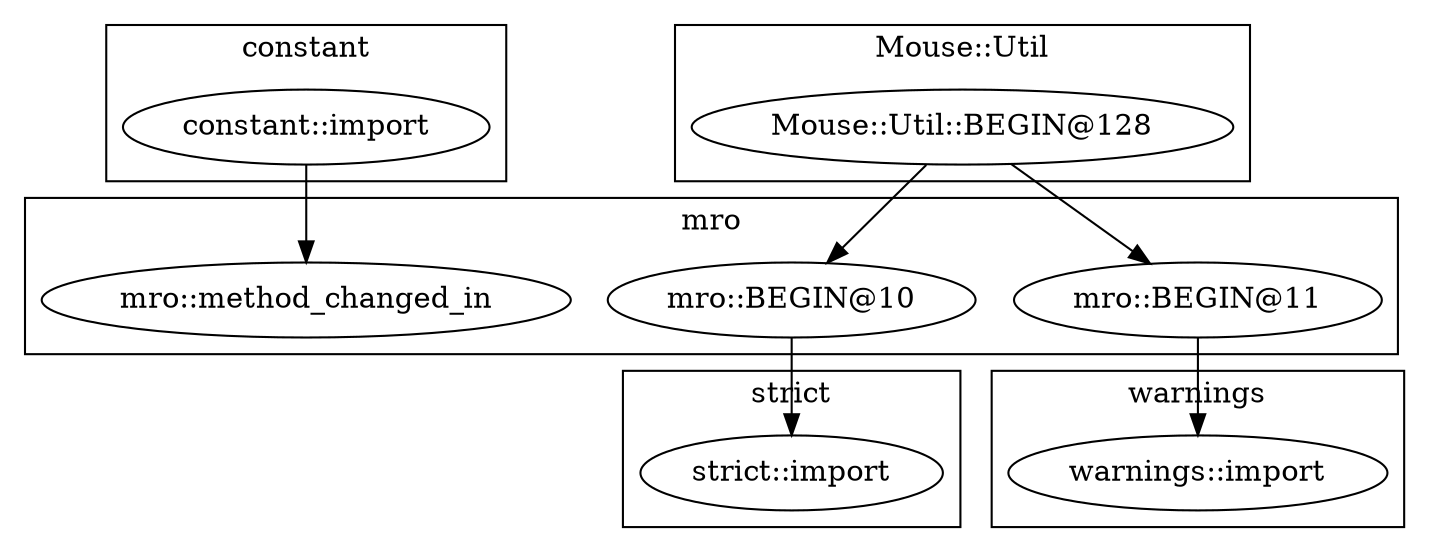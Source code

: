digraph {
graph [overlap=false]
subgraph cluster_warnings {
	label="warnings";
	"warnings::import";
}
subgraph cluster_strict {
	label="strict";
	"strict::import";
}
subgraph cluster_constant {
	label="constant";
	"constant::import";
}
subgraph cluster_mro {
	label="mro";
	"mro::BEGIN@10";
	"mro::method_changed_in";
	"mro::BEGIN@11";
}
subgraph cluster_Mouse_Util {
	label="Mouse::Util";
	"Mouse::Util::BEGIN@128";
}
"constant::import" -> "mro::method_changed_in";
"Mouse::Util::BEGIN@128" -> "mro::BEGIN@10";
"Mouse::Util::BEGIN@128" -> "mro::BEGIN@11";
"mro::BEGIN@11" -> "warnings::import";
"mro::BEGIN@10" -> "strict::import";
}
